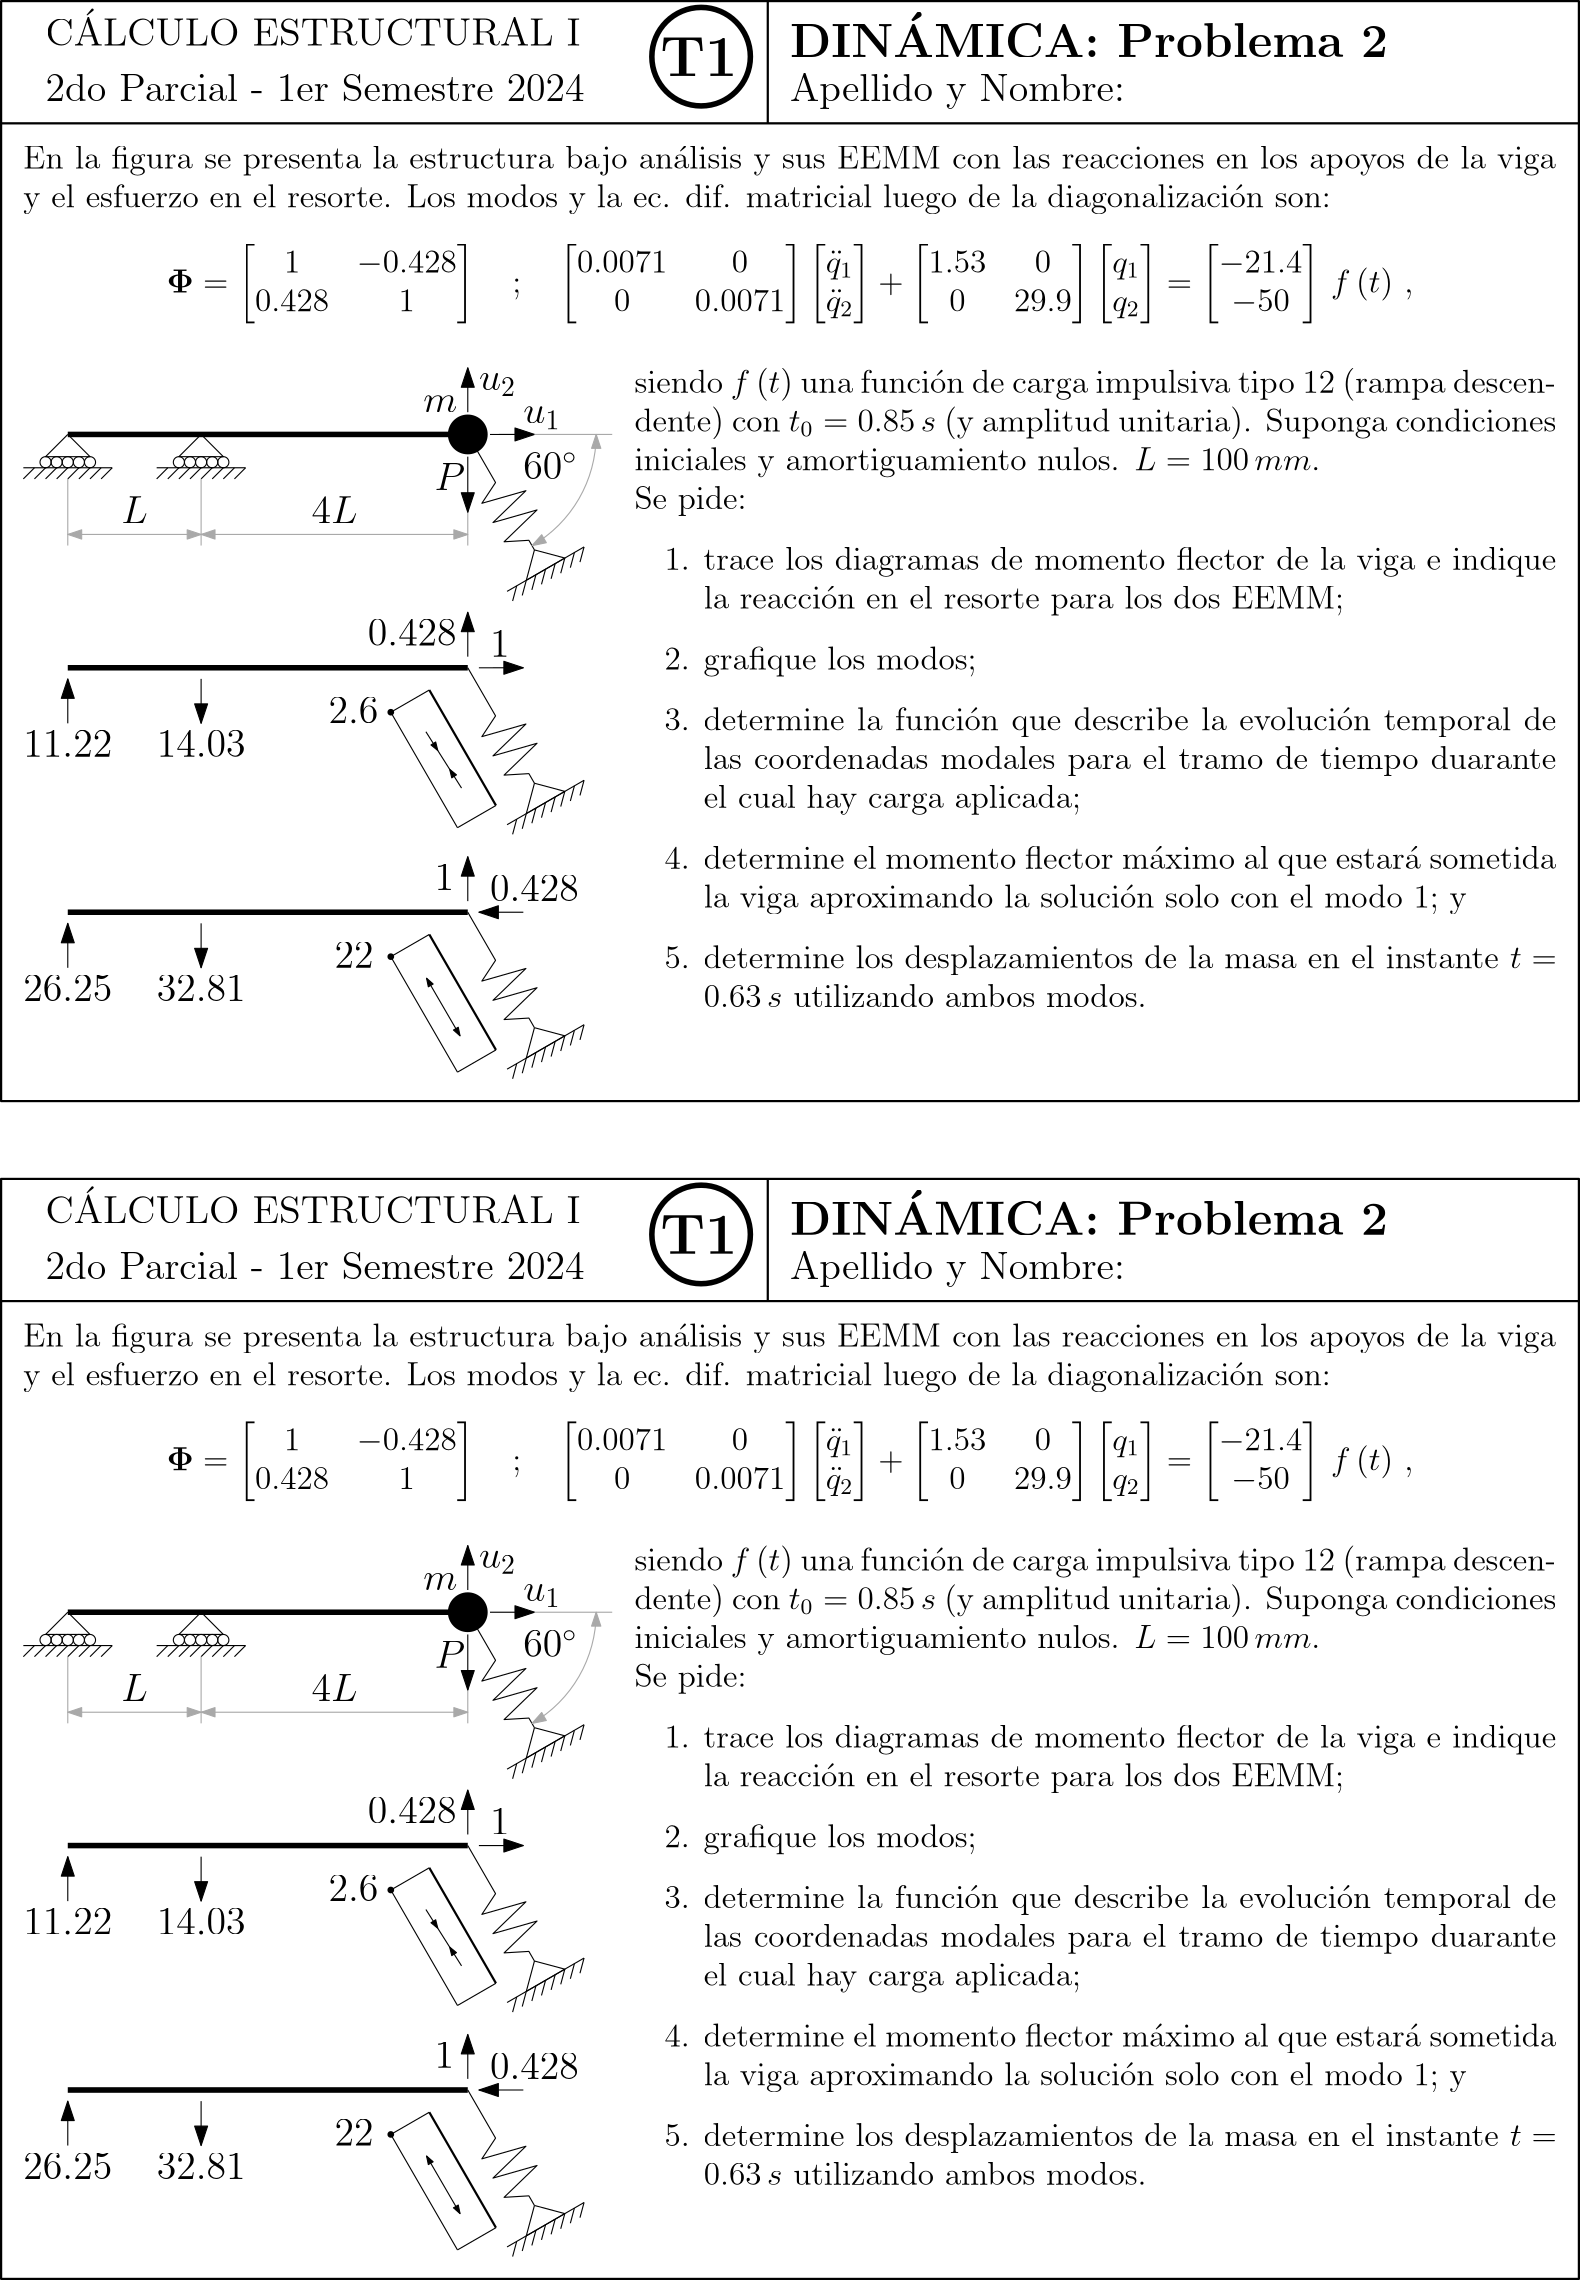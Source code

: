 <?xml version="1.0"?>
<!DOCTYPE ipe SYSTEM "ipe.dtd">
<ipe version="70218" creator="Ipe 7.2.19">
<info created="D:20131120162136" modified="D:20240602164711"/>
<preamble>\usepackage{amsmath}</preamble>
<ipestyle name="basic">
<symbol name="arrow/arc(spx)">
<path stroke="sym-stroke" fill="sym-stroke" pen="sym-pen">
0 0 m
-1 0.333 l
-1 -0.333 l
h
</path>
</symbol>
<symbol name="arrow/farc(spx)">
<path stroke="sym-stroke" fill="white" pen="sym-pen">
0 0 m
-1 0.333 l
-1 -0.333 l
h
</path>
</symbol>
<symbol name="mark/circle(sx)" transformations="translations">
<path fill="sym-stroke">
0.6 0 0 0.6 0 0 e
0.4 0 0 0.4 0 0 e
</path>
</symbol>
<symbol name="mark/disk(sx)" transformations="translations">
<path fill="sym-stroke">
0.6 0 0 0.6 0 0 e
</path>
</symbol>
<symbol name="mark/fdisk(sfx)" transformations="translations">
<group>
<path fill="sym-stroke" fillrule="eofill">
0.6 0 0 0.6 0 0 e
0.4 0 0 0.4 0 0 e
</path>
<path fill="sym-fill">
0.4 0 0 0.4 0 0 e
</path>
</group>
</symbol>
<symbol name="mark/box(sx)" transformations="translations">
<path fill="sym-stroke" fillrule="eofill">
-0.6 -0.6 m
0.6 -0.6 l
0.6 0.6 l
-0.6 0.6 l
h
-0.4 -0.4 m
0.4 -0.4 l
0.4 0.4 l
-0.4 0.4 l
h
</path>
</symbol>
<symbol name="mark/square(sx)" transformations="translations">
<path fill="sym-stroke">
-0.6 -0.6 m
0.6 -0.6 l
0.6 0.6 l
-0.6 0.6 l
h
</path>
</symbol>
<symbol name="mark/fsquare(sfx)" transformations="translations">
<group>
<path fill="sym-stroke" fillrule="eofill">
-0.6 -0.6 m
0.6 -0.6 l
0.6 0.6 l
-0.6 0.6 l
h
-0.4 -0.4 m
0.4 -0.4 l
0.4 0.4 l
-0.4 0.4 l
h
</path>
<path fill="sym-fill">
-0.4 -0.4 m
0.4 -0.4 l
0.4 0.4 l
-0.4 0.4 l
h
</path>
</group>
</symbol>
<symbol name="mark/cross(sx)" transformations="translations">
<group>
<path fill="sym-stroke">
-0.43 -0.57 m
0.57 0.43 l
0.43 0.57 l
-0.57 -0.43 l
h
</path>
<path fill="sym-stroke">
-0.43 0.57 m
0.57 -0.43 l
0.43 -0.57 l
-0.57 0.43 l
h
</path>
</group>
</symbol>
<symbol name="arrow/fnormal(spx)">
<path stroke="sym-stroke" fill="white" pen="sym-pen">
0 0 m
-1 0.333 l
-1 -0.333 l
h
</path>
</symbol>
<symbol name="arrow/pointed(spx)">
<path stroke="sym-stroke" fill="sym-stroke" pen="sym-pen">
0 0 m
-1 0.333 l
-0.8 0 l
-1 -0.333 l
h
</path>
</symbol>
<symbol name="arrow/fpointed(spx)">
<path stroke="sym-stroke" fill="white" pen="sym-pen">
0 0 m
-1 0.333 l
-0.8 0 l
-1 -0.333 l
h
</path>
</symbol>
<symbol name="arrow/linear(spx)">
<path stroke="sym-stroke" pen="sym-pen">
-1 0.333 m
0 0 l
-1 -0.333 l
</path>
</symbol>
<symbol name="arrow/fdouble(spx)">
<path stroke="sym-stroke" fill="white" pen="sym-pen">
0 0 m
-1 0.333 l
-1 -0.333 l
h
-1 0 m
-2 0.333 l
-2 -0.333 l
h
</path>
</symbol>
<symbol name="arrow/double(spx)">
<path stroke="sym-stroke" fill="sym-stroke" pen="sym-pen">
0 0 m
-1 0.333 l
-1 -0.333 l
h
-1 0 m
-2 0.333 l
-2 -0.333 l
h
</path>
</symbol>
<pen name="heavier" value="0.8"/>
<pen name="fat" value="1.2"/>
<pen name="ultrafat" value="2"/>
<symbolsize name="large" value="5"/>
<symbolsize name="small" value="2"/>
<symbolsize name="tiny" value="1.1"/>
<arrowsize name="large" value="10"/>
<arrowsize name="small" value="5"/>
<arrowsize name="tiny" value="3"/>
<color name="red" value="1 0 0"/>
<color name="blue" value="0 0 1"/>
<color name="green" value="0 1 0"/>
<color name="yellow" value="1 1 0"/>
<color name="orange" value="1 0.647 0"/>
<color name="gold" value="1 0.843 0"/>
<color name="purple" value="0.627 0.125 0.941"/>
<color name="gray" value="0.745"/>
<color name="brown" value="0.647 0.165 0.165"/>
<color name="navy" value="0 0 0.502"/>
<color name="pink" value="1 0.753 0.796"/>
<color name="seagreen" value="0.18 0.545 0.341"/>
<color name="turquoise" value="0.251 0.878 0.816"/>
<color name="violet" value="0.933 0.51 0.933"/>
<color name="darkblue" value="0 0 0.545"/>
<color name="darkcyan" value="0 0.545 0.545"/>
<color name="darkgray" value="0.663"/>
<color name="darkgreen" value="0 0.392 0"/>
<color name="darkmagenta" value="0.545 0 0.545"/>
<color name="darkorange" value="1 0.549 0"/>
<color name="darkred" value="0.545 0 0"/>
<color name="lightblue" value="0.678 0.847 0.902"/>
<color name="lightcyan" value="0.878 1 1"/>
<color name="lightgray" value="0.827"/>
<color name="lightgreen" value="0.565 0.933 0.565"/>
<color name="lightyellow" value="1 1 0.878"/>
<dashstyle name="dotted" value="[1 3] 0"/>
<dashstyle name="dashed" value="[4] 0"/>
<dashstyle name="dash dotted" value="[4 2 1 2] 0"/>
<dashstyle name="dash dot dotted" value="[4 2 1 2 1 2] 0"/>
<textsize name="large" value="\large"/>
<textsize name="small" value="\small"/>
<textsize name="tiny" value="\tiny"/>
<textsize name="Large" value="\Large"/>
<textsize name="LARGE" value="\LARGE"/>
<textsize name="huge" value="\huge"/>
<textsize name="Huge" value="\Huge"/>
<textsize name="footnote" value="\footnotesize"/>
<textstyle name="center" begin="\begin{center}" end="\end{center}"/>
<textstyle name="itemize" begin="\begin{itemize}" end="\end{itemize}"/>
<textstyle name="item" begin="\begin{itemize}\item{}" end="\end{itemize}"/>
<gridsize name="4 pts" value="4"/>
<gridsize name="8 pts (~3 mm)" value="8"/>
<gridsize name="16 pts (~6 mm)" value="16"/>
<gridsize name="32 pts (~12 mm)" value="32"/>
<gridsize name="10 pts (~3.5 mm)" value="10"/>
<gridsize name="20 pts (~7 mm)" value="20"/>
<gridsize name="14 pts (~5 mm)" value="14"/>
<gridsize name="28 pts (~10 mm)" value="28"/>
<gridsize name="56 pts (~20 mm)" value="56"/>
<anglesize name="90 deg" value="90"/>
<anglesize name="60 deg" value="60"/>
<anglesize name="45 deg" value="45"/>
<anglesize name="30 deg" value="30"/>
<anglesize name="22.5 deg" value="22.5"/>
<tiling name="falling" angle="-60" step="4" width="1"/>
<tiling name="rising" angle="30" step="4" width="1"/>
</ipestyle>
<page>
<layer name="alpha"/>
<view layers="alpha" active="alpha"/>
<path layer="alpha" stroke="black" pen="heavier">
12 788 m
580 788 l
</path>
<path stroke="black" pen="heavier">
288 788 m
288 832 l
</path>
<path matrix="1 0 0 1 0 84" stroke="black" pen="heavier">
12 748 m
12 352 l
580 352 l
580 748 l
h
</path>
<text matrix="1 0 0 1 -317.763 5.0617" transformations="translations" pos="345.763 810.938" stroke="black" type="label" width="192.714" height="13.589" depth="0" valign="baseline" size="Large">C\&apos;ALCULO ESTRUCTURAL I</text>
<text matrix="1 0 0 1 -324.763 0.0617" transformations="translations" pos="352.763 795.938" stroke="black" type="label" width="194.199" height="9.963" depth="0" valign="baseline" size="Large">2do Parcial - 1er Semestre 2024</text>
<text matrix="1 0 0 1 -56.7634 0.0622" transformations="translations" pos="352.763 795.938" stroke="black" type="label" width="120.561" height="9.962" depth="2.79" valign="baseline" size="Large">Apellido y Nombre:</text>
<text matrix="1 0 0 1 35.82 91.4025" transformations="translations" pos="260.18 736.598" stroke="black" type="minipage" width="275.746" height="10.546" depth="5.57" valign="top" size="LARGE">\bf{DIN\&apos;AMICA: Problema 2}</text>
<text matrix="1 0 0 1 -10.8626 -6.8584" transformations="translations" pos="260.109 811.943" stroke="black" type="label" width="27.789" height="14.177" depth="0" valign="baseline" size="huge" style="math">\bf{T1}</text>
<path matrix="1 0 0 1 2.56512 1.1692" stroke="black" pen="ultrafat">
17.7353 0 0 17.7353 261.435 810.831 e
</path>
<text matrix="1 0 0 1 -172 60" transformations="translations" pos="192 720" stroke="black" type="minipage" width="552" height="34.576" depth="29.65" valign="top" size="large">En la figura se presenta la estructura bajo análisis y sus EEMM con
las reacciones en los apoyos de la viga y el esfuerzo en el resorte.
Los modos y la ec. dif. matricial luego de la diagonalización son:
\[
\boldsymbol{\Phi}=\begin{bmatrix}1 &amp; -0.428\\
0.428 &amp; 1
\end{bmatrix}\quad;\quad\begin{bmatrix}0.0071 &amp; 0\\
0 &amp; 0.0071
\end{bmatrix}\begin{bmatrix}\ddot{q}_{1}\\
\ddot{q}_{2}
\end{bmatrix}+\begin{bmatrix}1.53 &amp; 0\\
0 &amp; 29.9
\end{bmatrix}\begin{bmatrix}q_{1}\\
q_{2}
\end{bmatrix}=\begin{bmatrix}-21.4\\
-50
\end{bmatrix}\,f\left(t\right)\,,
\]</text>
<group matrix="1 0 0 1 -76 -60">
<path matrix="0 -1 1 0 -528 1024" stroke="black">
288 688 m
296 696 l
296 680 l
288 688 l
</path>
<path stroke="black">
2 0 0 2 152 726 e
</path>
<path stroke="black">
2 0 0 2 156 726 e
</path>
<path stroke="black">
2 0 0 2 160 726 e
</path>
<path stroke="black">
2 0 0 2 164 726 e
</path>
<path stroke="black">
2 0 0 2 168 726 e
</path>
<path matrix="0 -1 1 0 -528 1020" stroke="black">
296 704 m
296 672 l
</path>
<path matrix="0 -1 1 0 -528 1020" stroke="black">
296 704 m
300 700 l
</path>
<path matrix="0 -1 1 0 -528 1020" stroke="black">
296 700 m
300 696 l
</path>
<path matrix="0 -1 1 0 -528 1020" stroke="black">
296 696 m
300 692 l
</path>
<path matrix="0 -1 1 0 -528 1020" stroke="black">
296 692 m
300 688 l
</path>
<path matrix="0 -1 1 0 -528 1020" stroke="black">
296 688 m
300 684 l
</path>
<path matrix="0 -1 1 0 -528 1020" stroke="black">
296 684 m
300 680 l
</path>
<path matrix="0 -1 1 0 -528 1020" stroke="black">
296 680 m
300 676 l
</path>
<path matrix="0 -1 1 0 -528 1020" stroke="black">
296 676 m
300 672 l
</path>
</group>
<group matrix="1 0 0 1 -124 -60">
<path matrix="0 -1 1 0 -528 1024" stroke="black">
288 688 m
296 696 l
296 680 l
288 688 l
</path>
<path stroke="black">
2 0 0 2 152 726 e
</path>
<path stroke="black">
2 0 0 2 156 726 e
</path>
<path stroke="black">
2 0 0 2 160 726 e
</path>
<path stroke="black">
2 0 0 2 164 726 e
</path>
<path stroke="black">
2 0 0 2 168 726 e
</path>
<path matrix="0 -1 1 0 -528 1020" stroke="black">
296 704 m
296 672 l
</path>
<path matrix="0 -1 1 0 -528 1020" stroke="black">
296 704 m
300 700 l
</path>
<path matrix="0 -1 1 0 -528 1020" stroke="black">
296 700 m
300 696 l
</path>
<path matrix="0 -1 1 0 -528 1020" stroke="black">
296 696 m
300 692 l
</path>
<path matrix="0 -1 1 0 -528 1020" stroke="black">
296 692 m
300 688 l
</path>
<path matrix="0 -1 1 0 -528 1020" stroke="black">
296 688 m
300 684 l
</path>
<path matrix="0 -1 1 0 -528 1020" stroke="black">
296 684 m
300 680 l
</path>
<path matrix="0 -1 1 0 -528 1020" stroke="black">
296 680 m
300 676 l
</path>
<path matrix="0 -1 1 0 -528 1020" stroke="black">
296 676 m
300 672 l
</path>
</group>
<path matrix="1 0 0 1 -204 420" stroke="black" pen="ultrafat">
240 256 m
384 256 l
</path>
<path matrix="1 0 0 1 -76 -28" fill="black">
7.16444 0 0 7.16444 256 704 e
</path>
<path matrix="1 0 0 1 -204 420" stroke="darkgray">
240 240 m
240 216 l
</path>
<path matrix="1 0 0 1 -204 420" stroke="darkgray" arrow="normal/small" rarrow="normal/small">
288 220 m
240 220 l
</path>
<text matrix="1 0 0 1 -190.064 -105.571" transformations="translations" pos="250.064 749.571" stroke="black" type="label" width="9.557" height="9.803" depth="0" halign="center" valign="baseline" size="Large" style="math">L</text>
<path matrix="1 0 0 1 -156 420" stroke="darkgray">
240 240 m
240 216 l
</path>
<path matrix="1 0 0 1 -204 420" stroke="darkgray">
384 228 m
384 216 l
</path>
<path matrix="1 0 0 1 -204 420" stroke="darkgray" arrow="normal/small" rarrow="normal/small">
384 220 m
288 220 l
</path>
<text matrix="1 0 0 1 -118.064 -105.571" transformations="translations" pos="250.064 749.571" stroke="black" type="label" width="16.581" height="9.803" depth="0" halign="center" valign="baseline" size="Large" style="math">4L</text>
<path matrix="1 0 0 1 -204 420" stroke="black" arrow="normal/normal">
384 264 m
384 280 l
</path>
<text matrix="1 0 0 1 -66.064 -57.571" transformations="translations" pos="250.064 749.571" stroke="black" type="label" width="13.474" height="6.179" depth="2.15" valign="baseline" size="Large" style="math">u_2</text>
<path matrix="1 0 0 1 -204 420" stroke="black" arrow="normal/normal">
392 255.995 m
408 256 l
</path>
<text matrix="1 0 0 1 -50.064 -69.571" transformations="translations" pos="250.064 749.571" stroke="black" type="label" width="13.474" height="6.179" depth="2.15" valign="baseline" size="Large" style="math">u_1</text>
<text matrix="1 0 0 1 -86.064 -65.571" transformations="translations" pos="250.064 749.571" stroke="black" type="label" width="12.287" height="6.177" depth="0" valign="baseline" size="Large" style="math">m</text>
<path matrix="1 0 0 1 -188 348" stroke="black" arrow="normal/normal">
368 320 m
368 300 l
</path>
<group matrix="0.5 -0.866025 0.866025 0.5 -227.99 934.659">
<path stroke="black">
428 224 m
448 224 l
452 216 l
456 232 l
460 216 l
464 232 l
468 216 l
472 224 l
476 224 l
</path>
<group matrix="0 1 -1 0 1212 112">
<path matrix="0 -1 1 0 -576 1024" stroke="black">
288 688 m
296 696 l
296 680 l
288 688 l
</path>
<path matrix="0 -1 1 0 -576 1024" stroke="black">
296 704 m
296 672 l
</path>
<path matrix="0 -1 1 0 -576 1024" stroke="black">
296 704 m
300 700 l
</path>
<path matrix="0 -1 1 0 -576 1024" stroke="black">
296 700 m
300 696 l
</path>
<path matrix="0 -1 1 0 -576 1024" stroke="black">
296 696 m
300 692 l
</path>
<path matrix="0 -1 1 0 -576 1024" stroke="black">
296 692 m
300 688 l
</path>
<path matrix="0 -1 1 0 -576 1024" stroke="black">
296 688 m
300 684 l
</path>
<path matrix="0 -1 1 0 -576 1024" stroke="black">
296 684 m
300 680 l
</path>
<path matrix="0 -1 1 0 -576 1024" stroke="black">
296 680 m
300 676 l
</path>
<path matrix="0 -1 1 0 -576 1024" stroke="black">
296 676 m
300 672 l
</path>
</group>
</group>
<path matrix="1 0 0 1 -204 420" stroke="darkgray">
408 256 m
436 256 l
</path>
<path matrix="1 0 0 1 -204 420" stroke="darkgray" arrow="normal/small" rarrow="normal/small">
407.116 215.963 m
46.2311 0 0 46.2311 384 256 430.231 256 a
</path>
<text matrix="1 0 0 1 -82.064 -93.571" transformations="translations" pos="250.064 749.571" stroke="black" type="label" width="11.005" height="9.803" depth="0" valign="baseline" size="Large" style="math">P</text>
<path matrix="1 0 0 1 -204 336" stroke="black" pen="ultrafat">
240 256 m
384 256 l
</path>
<group matrix="0.5 -0.866025 0.866025 0.5 -227.99 850.659">
<path stroke="black">
428 224 m
448 224 l
452 216 l
456 232 l
460 216 l
464 232 l
468 216 l
472 224 l
476 224 l
</path>
<group matrix="0 1 -1 0 1212 112">
<path matrix="0 -1 1 0 -576 1024" stroke="black">
288 688 m
296 696 l
296 680 l
288 688 l
</path>
<path matrix="0 -1 1 0 -576 1024" stroke="black">
296 704 m
296 672 l
</path>
<path matrix="0 -1 1 0 -576 1024" stroke="black">
296 704 m
300 700 l
</path>
<path matrix="0 -1 1 0 -576 1024" stroke="black">
296 700 m
300 696 l
</path>
<path matrix="0 -1 1 0 -576 1024" stroke="black">
296 696 m
300 692 l
</path>
<path matrix="0 -1 1 0 -576 1024" stroke="black">
296 692 m
300 688 l
</path>
<path matrix="0 -1 1 0 -576 1024" stroke="black">
296 688 m
300 684 l
</path>
<path matrix="0 -1 1 0 -576 1024" stroke="black">
296 684 m
300 680 l
</path>
<path matrix="0 -1 1 0 -576 1024" stroke="black">
296 680 m
300 676 l
</path>
<path matrix="0 -1 1 0 -576 1024" stroke="black">
296 676 m
300 672 l
</path>
</group>
</group>
<path matrix="1 0 0 1 -208 336" stroke="black" arrow="normal/normal">
392 255.995 m
408 256 l
</path>
<path matrix="1 0 0 1 -348 308" stroke="black" arrow="normal/normal">
384 264 m
384 280 l
</path>
<path matrix="1 0 0 1 -12 288" stroke="black" arrow="normal/normal">
96 300 m
96 284 l
</path>
<text matrix="1 0 0 1 -214.064 -189.571" transformations="translations" pos="250.064 749.571" stroke="black" type="label" width="31.996" height="9.245" depth="0" halign="center" valign="baseline" size="Large" style="math">11.22</text>
<text matrix="1 0 0 1 -166.064 -189.571" transformations="translations" pos="250.064 749.571" stroke="black" type="label" width="31.996" height="9.245" depth="0" halign="center" valign="baseline" size="Large" style="math">14.03</text>
<path matrix="1 0 0 1 -204 332" stroke="black" arrow="normal/normal">
384 264 m
384 280 l
</path>
<path matrix="1 0 0 1 -25.8567 280" stroke="black" pen="heavier">
192 304 m
216 262.431 l
</path>
<path matrix="1 0 0 1 -36.7847 282.928" stroke="black">
226.928 259.503 m
213.072 251.503 l
</path>
<path matrix="1 0 0 1 -60.7847 324.497" stroke="black">
226.928 259.503 m
213.072 251.503 l
</path>
<path matrix="1 0 0 1 -39.7127 272" stroke="black">
192 304 m
216 262.431 l
</path>
<group matrix="0.534533 -0.845147 0.845147 0.534533 -162.008 494.718">
<path matrix="1 0 0 1 -16 -12" stroke="black" arrow="normal/tiny">
128 328 m
136 328 l
</path>
<path stroke="black">
120 316 m
128 316 l
</path>
<path matrix="1 0 0 1 -20 -12" stroke="black" arrow="normal/tiny">
156 328 m
148 328 l
</path>
</group>
<use matrix="1 0 0 1 1.8564 296" name="mark/disk(sx)" pos="150.431 280" size="small" stroke="black"/>
<text matrix="1 0 0 1 -120.208 -177.571" transformations="translations" pos="250.064 749.571" stroke="black" type="label" width="17.949" height="9.245" depth="0" valign="baseline" size="Large" style="math">2.6</text>
<text matrix="1 0 0 1 -106.064 -149.571" transformations="translations" pos="250.064 749.571" stroke="black" type="label" width="31.996" height="9.245" depth="0" valign="baseline" size="Large" style="math">0.428</text>
<text matrix="1 0 0 1 -62.064 -153.571" transformations="translations" pos="250.064 749.571" stroke="black" type="label" width="7.024" height="9.245" depth="0" valign="baseline" size="Large" style="math">1</text>
<path matrix="1 0 0 1 -204 248" stroke="black" pen="ultrafat">
240 256 m
384 256 l
</path>
<group matrix="0.5 -0.866025 0.866025 0.5 -227.99 762.659">
<path stroke="black">
428 224 m
448 224 l
452 216 l
456 232 l
460 216 l
464 232 l
468 216 l
472 224 l
476 224 l
</path>
<group matrix="0 1 -1 0 1212 112">
<path matrix="0 -1 1 0 -576 1024" stroke="black">
288 688 m
296 696 l
296 680 l
288 688 l
</path>
<path matrix="0 -1 1 0 -576 1024" stroke="black">
296 704 m
296 672 l
</path>
<path matrix="0 -1 1 0 -576 1024" stroke="black">
296 704 m
300 700 l
</path>
<path matrix="0 -1 1 0 -576 1024" stroke="black">
296 700 m
300 696 l
</path>
<path matrix="0 -1 1 0 -576 1024" stroke="black">
296 696 m
300 692 l
</path>
<path matrix="0 -1 1 0 -576 1024" stroke="black">
296 692 m
300 688 l
</path>
<path matrix="0 -1 1 0 -576 1024" stroke="black">
296 688 m
300 684 l
</path>
<path matrix="0 -1 1 0 -576 1024" stroke="black">
296 684 m
300 680 l
</path>
<path matrix="0 -1 1 0 -576 1024" stroke="black">
296 680 m
300 676 l
</path>
<path matrix="0 -1 1 0 -576 1024" stroke="black">
296 676 m
300 672 l
</path>
</group>
</group>
<path matrix="1 0 0 1 -12 344" stroke="black" arrow="normal/normal">
212 160 m
196 159.995 l
</path>
<path matrix="1 0 0 1 -348 220" stroke="black" arrow="normal/normal">
384 264 m
384 280 l
</path>
<path matrix="1 0 0 1 -12 200" stroke="black" arrow="normal/normal">
96 300 m
96 284 l
</path>
<text matrix="1 0 0 1 -214.064 -277.571" transformations="translations" pos="250.064 749.571" stroke="black" type="label" width="31.996" height="9.245" depth="0" halign="center" valign="baseline" size="Large" style="math">26.25</text>
<text matrix="1 0 0 1 -166.064 -277.571" transformations="translations" pos="250.064 749.571" stroke="black" type="label" width="31.996" height="9.245" depth="0" halign="center" valign="baseline" size="Large" style="math">32.81</text>
<path matrix="1 0 0 1 -204 244" stroke="black" arrow="normal/normal">
384 264 m
384 280 l
</path>
<path matrix="1 0 0 1 -25.8567 192" stroke="black" pen="heavier">
192 304 m
216 262.431 l
</path>
<path matrix="1 0 0 1 -36.7847 194.928" stroke="black">
226.928 259.503 m
213.072 251.503 l
</path>
<path matrix="1 0 0 1 -60.7847 236.497" stroke="black">
226.928 259.503 m
213.072 251.503 l
</path>
<path matrix="1 0 0 1 -39.7127 184" stroke="black">
192 304 m
216 262.431 l
</path>
<use matrix="1 0 0 1 1.8564 208" name="mark/disk(sx)" pos="150.431 280" size="small" stroke="black"/>
<text matrix="1 0 0 1 -82.064 -237.571" transformations="translations" pos="250.064 749.571" stroke="black" type="label" width="7.024" height="9.245" depth="0" valign="baseline" size="Large" style="math">1</text>
<path matrix="0.502307 -0.864689 0.864689 0.502307 -142.238 380.316" stroke="black" arrow="normal/tiny" rarrow="normal/tiny">
68 316 m
92 316 l
</path>
<text matrix="1 0 0 1 -118.064 -265.571" transformations="translations" pos="250.064 749.571" stroke="black" type="label" width="14.047" height="9.245" depth="0" valign="baseline" size="Large" style="math">22</text>
<text matrix="1 0 0 1 -62.064 -241.571" transformations="translations" pos="250.064 749.571" stroke="black" type="label" width="31.996" height="9.245" depth="0" valign="baseline" size="Large" style="math">0.428</text>
<text matrix="1 0 0 1 48 -20" transformations="translations" pos="192 720" stroke="black" type="minipage" width="332" height="117.427" depth="112.71" valign="top" size="large">siendo $f\left(t\right)$ una función de carga impulsiva tipo 12 (rampa
descendente) con $t_{0}=0.85\,s$ (y amplitud unitaria). Suponga condiciones
iniciales y amortiguamiento nulos. $L=100\,mm$.

Se pide: 
\begin{enumerate}
\item trace los diagramas de momento flector de la viga e indique la reacción
en el resorte para los dos EEMM; 
\item grafique los modos;
\item determine la función que describe la evolución temporal de las coordenadas
modales para el tramo de tiempo duarante el cual hay carga aplicada; 
\item determine el momento flector máximo al que estará sometida la viga
aproximando la solución solo con el modo 1; y 
\item determine los desplazamientos de la masa en el instante $t=0.63\,s$
utilizando ambos modos. 
\end{enumerate}</text>
<text matrix="1 0 0 1 -50.064 -89.571" transformations="translations" pos="250.064 749.571" stroke="black" type="label" width="19.527" height="9.634" depth="0" valign="baseline" size="Large" style="math">60^\circ</text>
<path matrix="1 0 0 1 0 -424" stroke="black" pen="heavier">
12 788 m
580 788 l
</path>
<path matrix="1 0 0 1 0 -424" stroke="black" pen="heavier">
288 788 m
288 832 l
</path>
<path matrix="1 0 0 1 0 -340" stroke="black" pen="heavier">
12 748 m
12 352 l
580 352 l
580 748 l
h
</path>
<text matrix="1 0 0 1 -317.763 -418.938" transformations="translations" pos="345.763 810.938" stroke="black" type="label" valign="baseline" size="Large">C\&apos;ALCULO ESTRUCTURAL I</text>
<text matrix="1 0 0 1 -324.763 -423.938" transformations="translations" pos="352.763 795.938" stroke="black" type="label" valign="baseline" size="Large">2do Parcial - 1er Semestre 2024</text>
<text matrix="1 0 0 1 -56.7634 -423.938" transformations="translations" pos="352.763 795.938" stroke="black" type="label" valign="baseline" size="Large">Apellido y Nombre:</text>
<text matrix="1 0 0 1 35.82 -332.597" transformations="translations" pos="260.18 736.598" stroke="black" type="minipage" width="275.746" valign="top" size="LARGE">\bf{DIN\&apos;AMICA: Problema 2}</text>
<text matrix="1 0 0 1 -10.8626 -430.858" transformations="translations" pos="260.109 811.943" stroke="black" type="label" valign="baseline" size="huge" style="math">\bf{T1}</text>
<path matrix="1 0 0 1 2.56512 -422.831" stroke="black" pen="ultrafat">
17.7353 0 0 17.7353 261.435 810.831 e
</path>
<text matrix="1 0 0 1 -172 -364" transformations="translations" pos="192 720" stroke="black" type="minipage" width="552" valign="top" size="large">En la figura se presenta la estructura bajo análisis y sus EEMM con
las reacciones en los apoyos de la viga y el esfuerzo en el resorte.
Los modos y la ec. dif. matricial luego de la diagonalización son:
\[
\boldsymbol{\Phi}=\begin{bmatrix}1 &amp; -0.428\\
0.428 &amp; 1
\end{bmatrix}\quad;\quad\begin{bmatrix}0.0071 &amp; 0\\
0 &amp; 0.0071
\end{bmatrix}\begin{bmatrix}\ddot{q}_{1}\\
\ddot{q}_{2}
\end{bmatrix}+\begin{bmatrix}1.53 &amp; 0\\
0 &amp; 29.9
\end{bmatrix}\begin{bmatrix}q_{1}\\
q_{2}
\end{bmatrix}=\begin{bmatrix}-21.4\\
-50
\end{bmatrix}\,f\left(t\right)\,,
\]</text>
<group matrix="1 0 0 1 -76 -484">
<path matrix="0 -1 1 0 -528 1024" stroke="black">
288 688 m
296 696 l
296 680 l
288 688 l
</path>
<path stroke="black">
2 0 0 2 152 726 e
</path>
<path stroke="black">
2 0 0 2 156 726 e
</path>
<path stroke="black">
2 0 0 2 160 726 e
</path>
<path stroke="black">
2 0 0 2 164 726 e
</path>
<path stroke="black">
2 0 0 2 168 726 e
</path>
<path matrix="0 -1 1 0 -528 1020" stroke="black">
296 704 m
296 672 l
</path>
<path matrix="0 -1 1 0 -528 1020" stroke="black">
296 704 m
300 700 l
</path>
<path matrix="0 -1 1 0 -528 1020" stroke="black">
296 700 m
300 696 l
</path>
<path matrix="0 -1 1 0 -528 1020" stroke="black">
296 696 m
300 692 l
</path>
<path matrix="0 -1 1 0 -528 1020" stroke="black">
296 692 m
300 688 l
</path>
<path matrix="0 -1 1 0 -528 1020" stroke="black">
296 688 m
300 684 l
</path>
<path matrix="0 -1 1 0 -528 1020" stroke="black">
296 684 m
300 680 l
</path>
<path matrix="0 -1 1 0 -528 1020" stroke="black">
296 680 m
300 676 l
</path>
<path matrix="0 -1 1 0 -528 1020" stroke="black">
296 676 m
300 672 l
</path>
</group>
<group matrix="1 0 0 1 -124 -484">
<path matrix="0 -1 1 0 -528 1024" stroke="black">
288 688 m
296 696 l
296 680 l
288 688 l
</path>
<path stroke="black">
2 0 0 2 152 726 e
</path>
<path stroke="black">
2 0 0 2 156 726 e
</path>
<path stroke="black">
2 0 0 2 160 726 e
</path>
<path stroke="black">
2 0 0 2 164 726 e
</path>
<path stroke="black">
2 0 0 2 168 726 e
</path>
<path matrix="0 -1 1 0 -528 1020" stroke="black">
296 704 m
296 672 l
</path>
<path matrix="0 -1 1 0 -528 1020" stroke="black">
296 704 m
300 700 l
</path>
<path matrix="0 -1 1 0 -528 1020" stroke="black">
296 700 m
300 696 l
</path>
<path matrix="0 -1 1 0 -528 1020" stroke="black">
296 696 m
300 692 l
</path>
<path matrix="0 -1 1 0 -528 1020" stroke="black">
296 692 m
300 688 l
</path>
<path matrix="0 -1 1 0 -528 1020" stroke="black">
296 688 m
300 684 l
</path>
<path matrix="0 -1 1 0 -528 1020" stroke="black">
296 684 m
300 680 l
</path>
<path matrix="0 -1 1 0 -528 1020" stroke="black">
296 680 m
300 676 l
</path>
<path matrix="0 -1 1 0 -528 1020" stroke="black">
296 676 m
300 672 l
</path>
</group>
<path matrix="1 0 0 1 -204 -4" stroke="black" pen="ultrafat">
240 256 m
384 256 l
</path>
<path matrix="1 0 0 1 -76 -452" fill="black">
7.16444 0 0 7.16444 256 704 e
</path>
<path matrix="1 0 0 1 -204 -4" stroke="darkgray">
240 240 m
240 216 l
</path>
<path matrix="1 0 0 1 -204 -4" stroke="darkgray" arrow="normal/small" rarrow="normal/small">
288 220 m
240 220 l
</path>
<text matrix="1 0 0 1 -190.064 -529.571" transformations="translations" pos="250.064 749.571" stroke="black" type="label" halign="center" valign="baseline" size="Large" style="math">L</text>
<path matrix="1 0 0 1 -156 -4" stroke="darkgray">
240 240 m
240 216 l
</path>
<path matrix="1 0 0 1 -204 -4" stroke="darkgray">
384 228 m
384 216 l
</path>
<path matrix="1 0 0 1 -204 -4" stroke="darkgray" arrow="normal/small" rarrow="normal/small">
384 220 m
288 220 l
</path>
<text matrix="1 0 0 1 -118.064 -529.571" transformations="translations" pos="250.064 749.571" stroke="black" type="label" halign="center" valign="baseline" size="Large" style="math">4L</text>
<path matrix="1 0 0 1 -204 -4" stroke="black" arrow="normal/normal">
384 264 m
384 280 l
</path>
<text matrix="1 0 0 1 -66.064 -481.571" transformations="translations" pos="250.064 749.571" stroke="black" type="label" valign="baseline" size="Large" style="math">u_2</text>
<path matrix="1 0 0 1 -204 -4" stroke="black" arrow="normal/normal">
392 255.995 m
408 256 l
</path>
<text matrix="1 0 0 1 -50.064 -493.571" transformations="translations" pos="250.064 749.571" stroke="black" type="label" valign="baseline" size="Large" style="math">u_1</text>
<text matrix="1 0 0 1 -86.064 -489.571" transformations="translations" pos="250.064 749.571" stroke="black" type="label" valign="baseline" size="Large" style="math">m</text>
<path matrix="1 0 0 1 -188 -76" stroke="black" arrow="normal/normal">
368 320 m
368 300 l
</path>
<group matrix="0.5 -0.866025 0.866025 0.5 -227.99 510.659">
<path stroke="black">
428 224 m
448 224 l
452 216 l
456 232 l
460 216 l
464 232 l
468 216 l
472 224 l
476 224 l
</path>
<group matrix="0 1 -1 0 1212 112">
<path matrix="0 -1 1 0 -576 1024" stroke="black">
288 688 m
296 696 l
296 680 l
288 688 l
</path>
<path matrix="0 -1 1 0 -576 1024" stroke="black">
296 704 m
296 672 l
</path>
<path matrix="0 -1 1 0 -576 1024" stroke="black">
296 704 m
300 700 l
</path>
<path matrix="0 -1 1 0 -576 1024" stroke="black">
296 700 m
300 696 l
</path>
<path matrix="0 -1 1 0 -576 1024" stroke="black">
296 696 m
300 692 l
</path>
<path matrix="0 -1 1 0 -576 1024" stroke="black">
296 692 m
300 688 l
</path>
<path matrix="0 -1 1 0 -576 1024" stroke="black">
296 688 m
300 684 l
</path>
<path matrix="0 -1 1 0 -576 1024" stroke="black">
296 684 m
300 680 l
</path>
<path matrix="0 -1 1 0 -576 1024" stroke="black">
296 680 m
300 676 l
</path>
<path matrix="0 -1 1 0 -576 1024" stroke="black">
296 676 m
300 672 l
</path>
</group>
</group>
<path matrix="1 0 0 1 -204 -4" stroke="darkgray">
408 256 m
436 256 l
</path>
<path matrix="1 0 0 1 -204 -4" stroke="darkgray" arrow="normal/small" rarrow="normal/small">
407.116 215.963 m
46.2311 0 0 46.2311 384 256 430.231 256 a
</path>
<text matrix="1 0 0 1 -82.064 -517.571" transformations="translations" pos="250.064 749.571" stroke="black" type="label" valign="baseline" size="Large" style="math">P</text>
<path matrix="1 0 0 1 -204 -88" stroke="black" pen="ultrafat">
240 256 m
384 256 l
</path>
<group matrix="0.5 -0.866025 0.866025 0.5 -227.99 426.659">
<path stroke="black">
428 224 m
448 224 l
452 216 l
456 232 l
460 216 l
464 232 l
468 216 l
472 224 l
476 224 l
</path>
<group matrix="0 1 -1 0 1212 112">
<path matrix="0 -1 1 0 -576 1024" stroke="black">
288 688 m
296 696 l
296 680 l
288 688 l
</path>
<path matrix="0 -1 1 0 -576 1024" stroke="black">
296 704 m
296 672 l
</path>
<path matrix="0 -1 1 0 -576 1024" stroke="black">
296 704 m
300 700 l
</path>
<path matrix="0 -1 1 0 -576 1024" stroke="black">
296 700 m
300 696 l
</path>
<path matrix="0 -1 1 0 -576 1024" stroke="black">
296 696 m
300 692 l
</path>
<path matrix="0 -1 1 0 -576 1024" stroke="black">
296 692 m
300 688 l
</path>
<path matrix="0 -1 1 0 -576 1024" stroke="black">
296 688 m
300 684 l
</path>
<path matrix="0 -1 1 0 -576 1024" stroke="black">
296 684 m
300 680 l
</path>
<path matrix="0 -1 1 0 -576 1024" stroke="black">
296 680 m
300 676 l
</path>
<path matrix="0 -1 1 0 -576 1024" stroke="black">
296 676 m
300 672 l
</path>
</group>
</group>
<path matrix="1 0 0 1 -208 -88" stroke="black" arrow="normal/normal">
392 255.995 m
408 256 l
</path>
<path matrix="1 0 0 1 -348 -116" stroke="black" arrow="normal/normal">
384 264 m
384 280 l
</path>
<path matrix="1 0 0 1 -12 -136" stroke="black" arrow="normal/normal">
96 300 m
96 284 l
</path>
<text matrix="1 0 0 1 -214.064 -613.571" transformations="translations" pos="250.064 749.571" stroke="black" type="label" halign="center" valign="baseline" size="Large" style="math">11.22</text>
<text matrix="1 0 0 1 -166.064 -613.571" transformations="translations" pos="250.064 749.571" stroke="black" type="label" halign="center" valign="baseline" size="Large" style="math">14.03</text>
<path matrix="1 0 0 1 -204 -92" stroke="black" arrow="normal/normal">
384 264 m
384 280 l
</path>
<path matrix="1 0 0 1 -25.8567 -144" stroke="black" pen="heavier">
192 304 m
216 262.431 l
</path>
<path matrix="1 0 0 1 -36.7847 -141.072" stroke="black">
226.928 259.503 m
213.072 251.503 l
</path>
<path matrix="1 0 0 1 -60.7847 -99.503" stroke="black">
226.928 259.503 m
213.072 251.503 l
</path>
<path matrix="1 0 0 1 -39.7127 -152" stroke="black">
192 304 m
216 262.431 l
</path>
<group matrix="0.534533 -0.845147 0.845147 0.534533 -162.008 70.718">
<path matrix="1 0 0 1 -16 -12" stroke="black" arrow="normal/tiny">
128 328 m
136 328 l
</path>
<path stroke="black">
120 316 m
128 316 l
</path>
<path matrix="1 0 0 1 -20 -12" stroke="black" arrow="normal/tiny">
156 328 m
148 328 l
</path>
</group>
<use matrix="1 0 0 1 1.8564 -128" name="mark/disk(sx)" pos="150.431 280" size="small" stroke="black"/>
<text matrix="1 0 0 1 -120.208 -601.571" transformations="translations" pos="250.064 749.571" stroke="black" type="label" valign="baseline" size="Large" style="math">2.6</text>
<text matrix="1 0 0 1 -106.064 -573.571" transformations="translations" pos="250.064 749.571" stroke="black" type="label" valign="baseline" size="Large" style="math">0.428</text>
<text matrix="1 0 0 1 -62.064 -577.571" transformations="translations" pos="250.064 749.571" stroke="black" type="label" valign="baseline" size="Large" style="math">1</text>
<path matrix="1 0 0 1 -204 -176" stroke="black" pen="ultrafat">
240 256 m
384 256 l
</path>
<group matrix="0.5 -0.866025 0.866025 0.5 -227.99 338.659">
<path stroke="black">
428 224 m
448 224 l
452 216 l
456 232 l
460 216 l
464 232 l
468 216 l
472 224 l
476 224 l
</path>
<group matrix="0 1 -1 0 1212 112">
<path matrix="0 -1 1 0 -576 1024" stroke="black">
288 688 m
296 696 l
296 680 l
288 688 l
</path>
<path matrix="0 -1 1 0 -576 1024" stroke="black">
296 704 m
296 672 l
</path>
<path matrix="0 -1 1 0 -576 1024" stroke="black">
296 704 m
300 700 l
</path>
<path matrix="0 -1 1 0 -576 1024" stroke="black">
296 700 m
300 696 l
</path>
<path matrix="0 -1 1 0 -576 1024" stroke="black">
296 696 m
300 692 l
</path>
<path matrix="0 -1 1 0 -576 1024" stroke="black">
296 692 m
300 688 l
</path>
<path matrix="0 -1 1 0 -576 1024" stroke="black">
296 688 m
300 684 l
</path>
<path matrix="0 -1 1 0 -576 1024" stroke="black">
296 684 m
300 680 l
</path>
<path matrix="0 -1 1 0 -576 1024" stroke="black">
296 680 m
300 676 l
</path>
<path matrix="0 -1 1 0 -576 1024" stroke="black">
296 676 m
300 672 l
</path>
</group>
</group>
<path matrix="1 0 0 1 -12 -80" stroke="black" arrow="normal/normal">
212 160 m
196 159.995 l
</path>
<path matrix="1 0 0 1 -348 -204" stroke="black" arrow="normal/normal">
384 264 m
384 280 l
</path>
<path matrix="1 0 0 1 -12 -224" stroke="black" arrow="normal/normal">
96 300 m
96 284 l
</path>
<text matrix="1 0 0 1 -214.064 -701.571" transformations="translations" pos="250.064 749.571" stroke="black" type="label" halign="center" valign="baseline" size="Large" style="math">26.25</text>
<text matrix="1 0 0 1 -166.064 -701.571" transformations="translations" pos="250.064 749.571" stroke="black" type="label" halign="center" valign="baseline" size="Large" style="math">32.81</text>
<path matrix="1 0 0 1 -204 -180" stroke="black" arrow="normal/normal">
384 264 m
384 280 l
</path>
<path matrix="1 0 0 1 -25.8567 -232" stroke="black" pen="heavier">
192 304 m
216 262.431 l
</path>
<path matrix="1 0 0 1 -36.7847 -229.072" stroke="black">
226.928 259.503 m
213.072 251.503 l
</path>
<path matrix="1 0 0 1 -60.7847 -187.503" stroke="black">
226.928 259.503 m
213.072 251.503 l
</path>
<path matrix="1 0 0 1 -39.7127 -240" stroke="black">
192 304 m
216 262.431 l
</path>
<use matrix="1 0 0 1 1.8564 -216" name="mark/disk(sx)" pos="150.431 280" size="small" stroke="black"/>
<text matrix="1 0 0 1 -82.064 -661.571" transformations="translations" pos="250.064 749.571" stroke="black" type="label" valign="baseline" size="Large" style="math">1</text>
<path matrix="0.502307 -0.864689 0.864689 0.502307 -142.238 -43.684" stroke="black" arrow="normal/tiny" rarrow="normal/tiny">
68 316 m
92 316 l
</path>
<text matrix="1 0 0 1 -118.064 -689.571" transformations="translations" pos="250.064 749.571" stroke="black" type="label" valign="baseline" size="Large" style="math">22</text>
<text matrix="1 0 0 1 -62.064 -665.571" transformations="translations" pos="250.064 749.571" stroke="black" type="label" valign="baseline" size="Large" style="math">0.428</text>
<text matrix="1 0 0 1 48 -444" transformations="translations" pos="192 720" stroke="black" type="minipage" width="332" valign="top" size="large">siendo $f\left(t\right)$ una función de carga impulsiva tipo 12 (rampa
descendente) con $t_{0}=0.85\,s$ (y amplitud unitaria). Suponga condiciones
iniciales y amortiguamiento nulos. $L=100\,mm$.

Se pide: 
\begin{enumerate}
\item trace los diagramas de momento flector de la viga e indique la reacción
en el resorte para los dos EEMM; 
\item grafique los modos;
\item determine la función que describe la evolución temporal de las coordenadas
modales para el tramo de tiempo duarante el cual hay carga aplicada; 
\item determine el momento flector máximo al que estará sometida la viga
aproximando la solución solo con el modo 1; y 
\item determine los desplazamientos de la masa en el instante $t=0.63\,s$
utilizando ambos modos. 
\end{enumerate}</text>
<text matrix="1 0 0 1 -50.064 -513.571" transformations="translations" pos="250.064 749.571" stroke="black" type="label" valign="baseline" size="Large" style="math">60^\circ</text>
</page>
</ipe>
